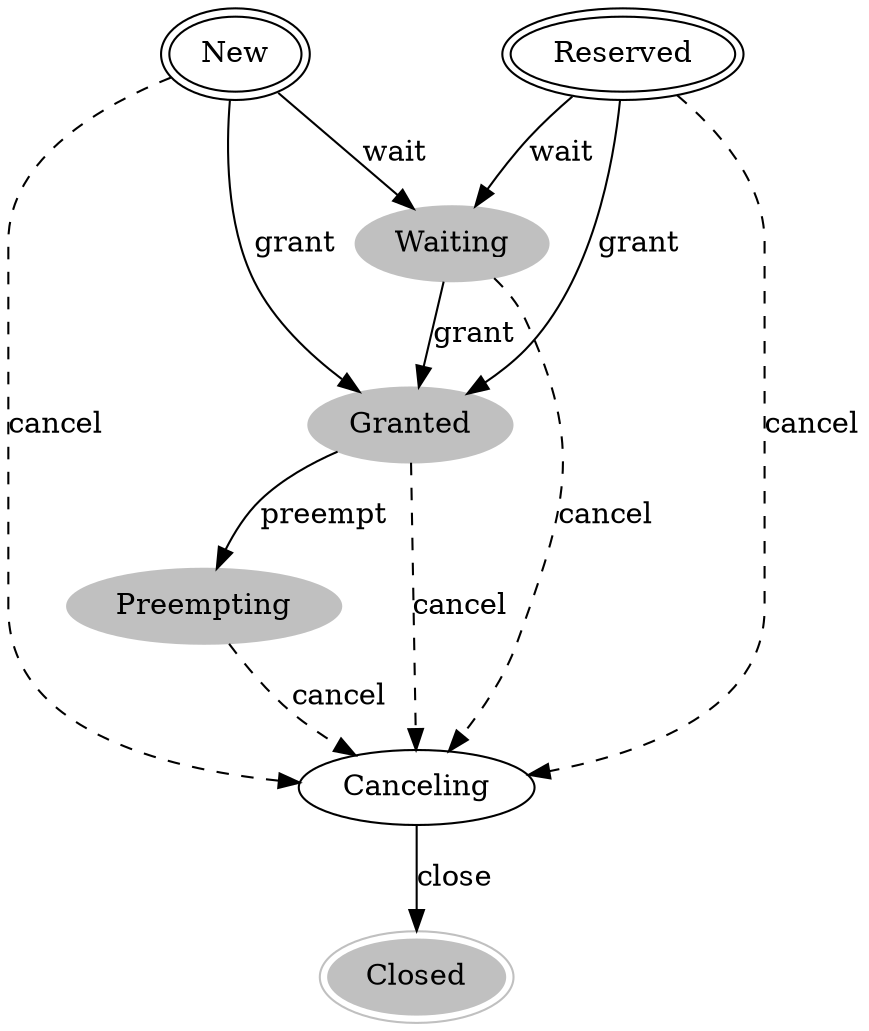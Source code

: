 digraph state_transitions {
   New [peripheries=2]
   Reserved [peripheries=2]
   Reserved -> Waiting [label="wait"]
   Reserved -> Granted [label="grant"]
   Reserved -> Canceling [label="cancel", style="dashed"]
   New -> Waiting [label="wait"]
   New -> Granted [label="grant"]
   New -> Canceling [label="cancel", style="dashed"]
   Waiting [style="filled", color="grey"]
   Waiting -> Granted [label="grant"]
   Waiting -> Canceling [label="cancel", style="dashed"]
   Granted [style="filled", color="grey"]
   Granted -> Preempting [label="preempt"]
   Granted -> Canceling [label="cancel", style="dashed"]
   Preempting [style="filled", color="grey"]
   Preempting -> Canceling [label="cancel", style="dashed"]
   Canceling
   Canceling -> Closed [label="close"]
   Closed [peripheries=2, style="filled", color="grey"]
}
